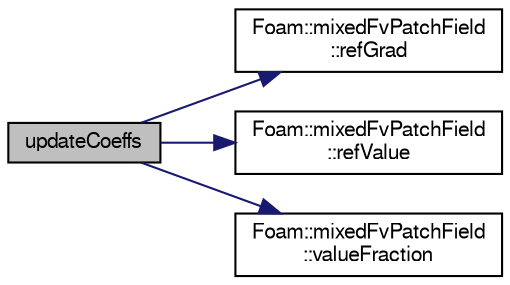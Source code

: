 digraph "updateCoeffs"
{
  bgcolor="transparent";
  edge [fontname="FreeSans",fontsize="10",labelfontname="FreeSans",labelfontsize="10"];
  node [fontname="FreeSans",fontsize="10",shape=record];
  rankdir="LR";
  Node1 [label="updateCoeffs",height=0.2,width=0.4,color="black", fillcolor="grey75", style="filled" fontcolor="black"];
  Node1 -> Node2 [color="midnightblue",fontsize="10",style="solid",fontname="FreeSans"];
  Node2 [label="Foam::mixedFvPatchField\l::refGrad",height=0.2,width=0.4,color="black",URL="$a01471.html#af9e743727ba0eddc7ac0ed20f18f786d"];
  Node1 -> Node3 [color="midnightblue",fontsize="10",style="solid",fontname="FreeSans"];
  Node3 [label="Foam::mixedFvPatchField\l::refValue",height=0.2,width=0.4,color="black",URL="$a01471.html#a475706f93caca5b302c98e563f5a4f6b"];
  Node1 -> Node4 [color="midnightblue",fontsize="10",style="solid",fontname="FreeSans"];
  Node4 [label="Foam::mixedFvPatchField\l::valueFraction",height=0.2,width=0.4,color="black",URL="$a01471.html#aeb7fae7f78d9bdeb780060e7d4d5b5e9"];
}
